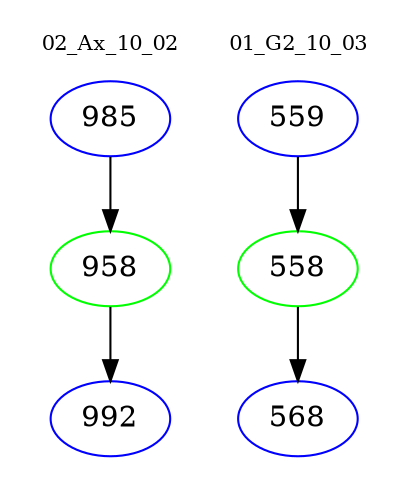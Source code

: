 digraph{
subgraph cluster_0 {
color = white
label = "02_Ax_10_02";
fontsize=10;
T0_985 [label="985", color="blue"]
T0_985 -> T0_958 [color="black"]
T0_958 [label="958", color="green"]
T0_958 -> T0_992 [color="black"]
T0_992 [label="992", color="blue"]
}
subgraph cluster_1 {
color = white
label = "01_G2_10_03";
fontsize=10;
T1_559 [label="559", color="blue"]
T1_559 -> T1_558 [color="black"]
T1_558 [label="558", color="green"]
T1_558 -> T1_568 [color="black"]
T1_568 [label="568", color="blue"]
}
}
